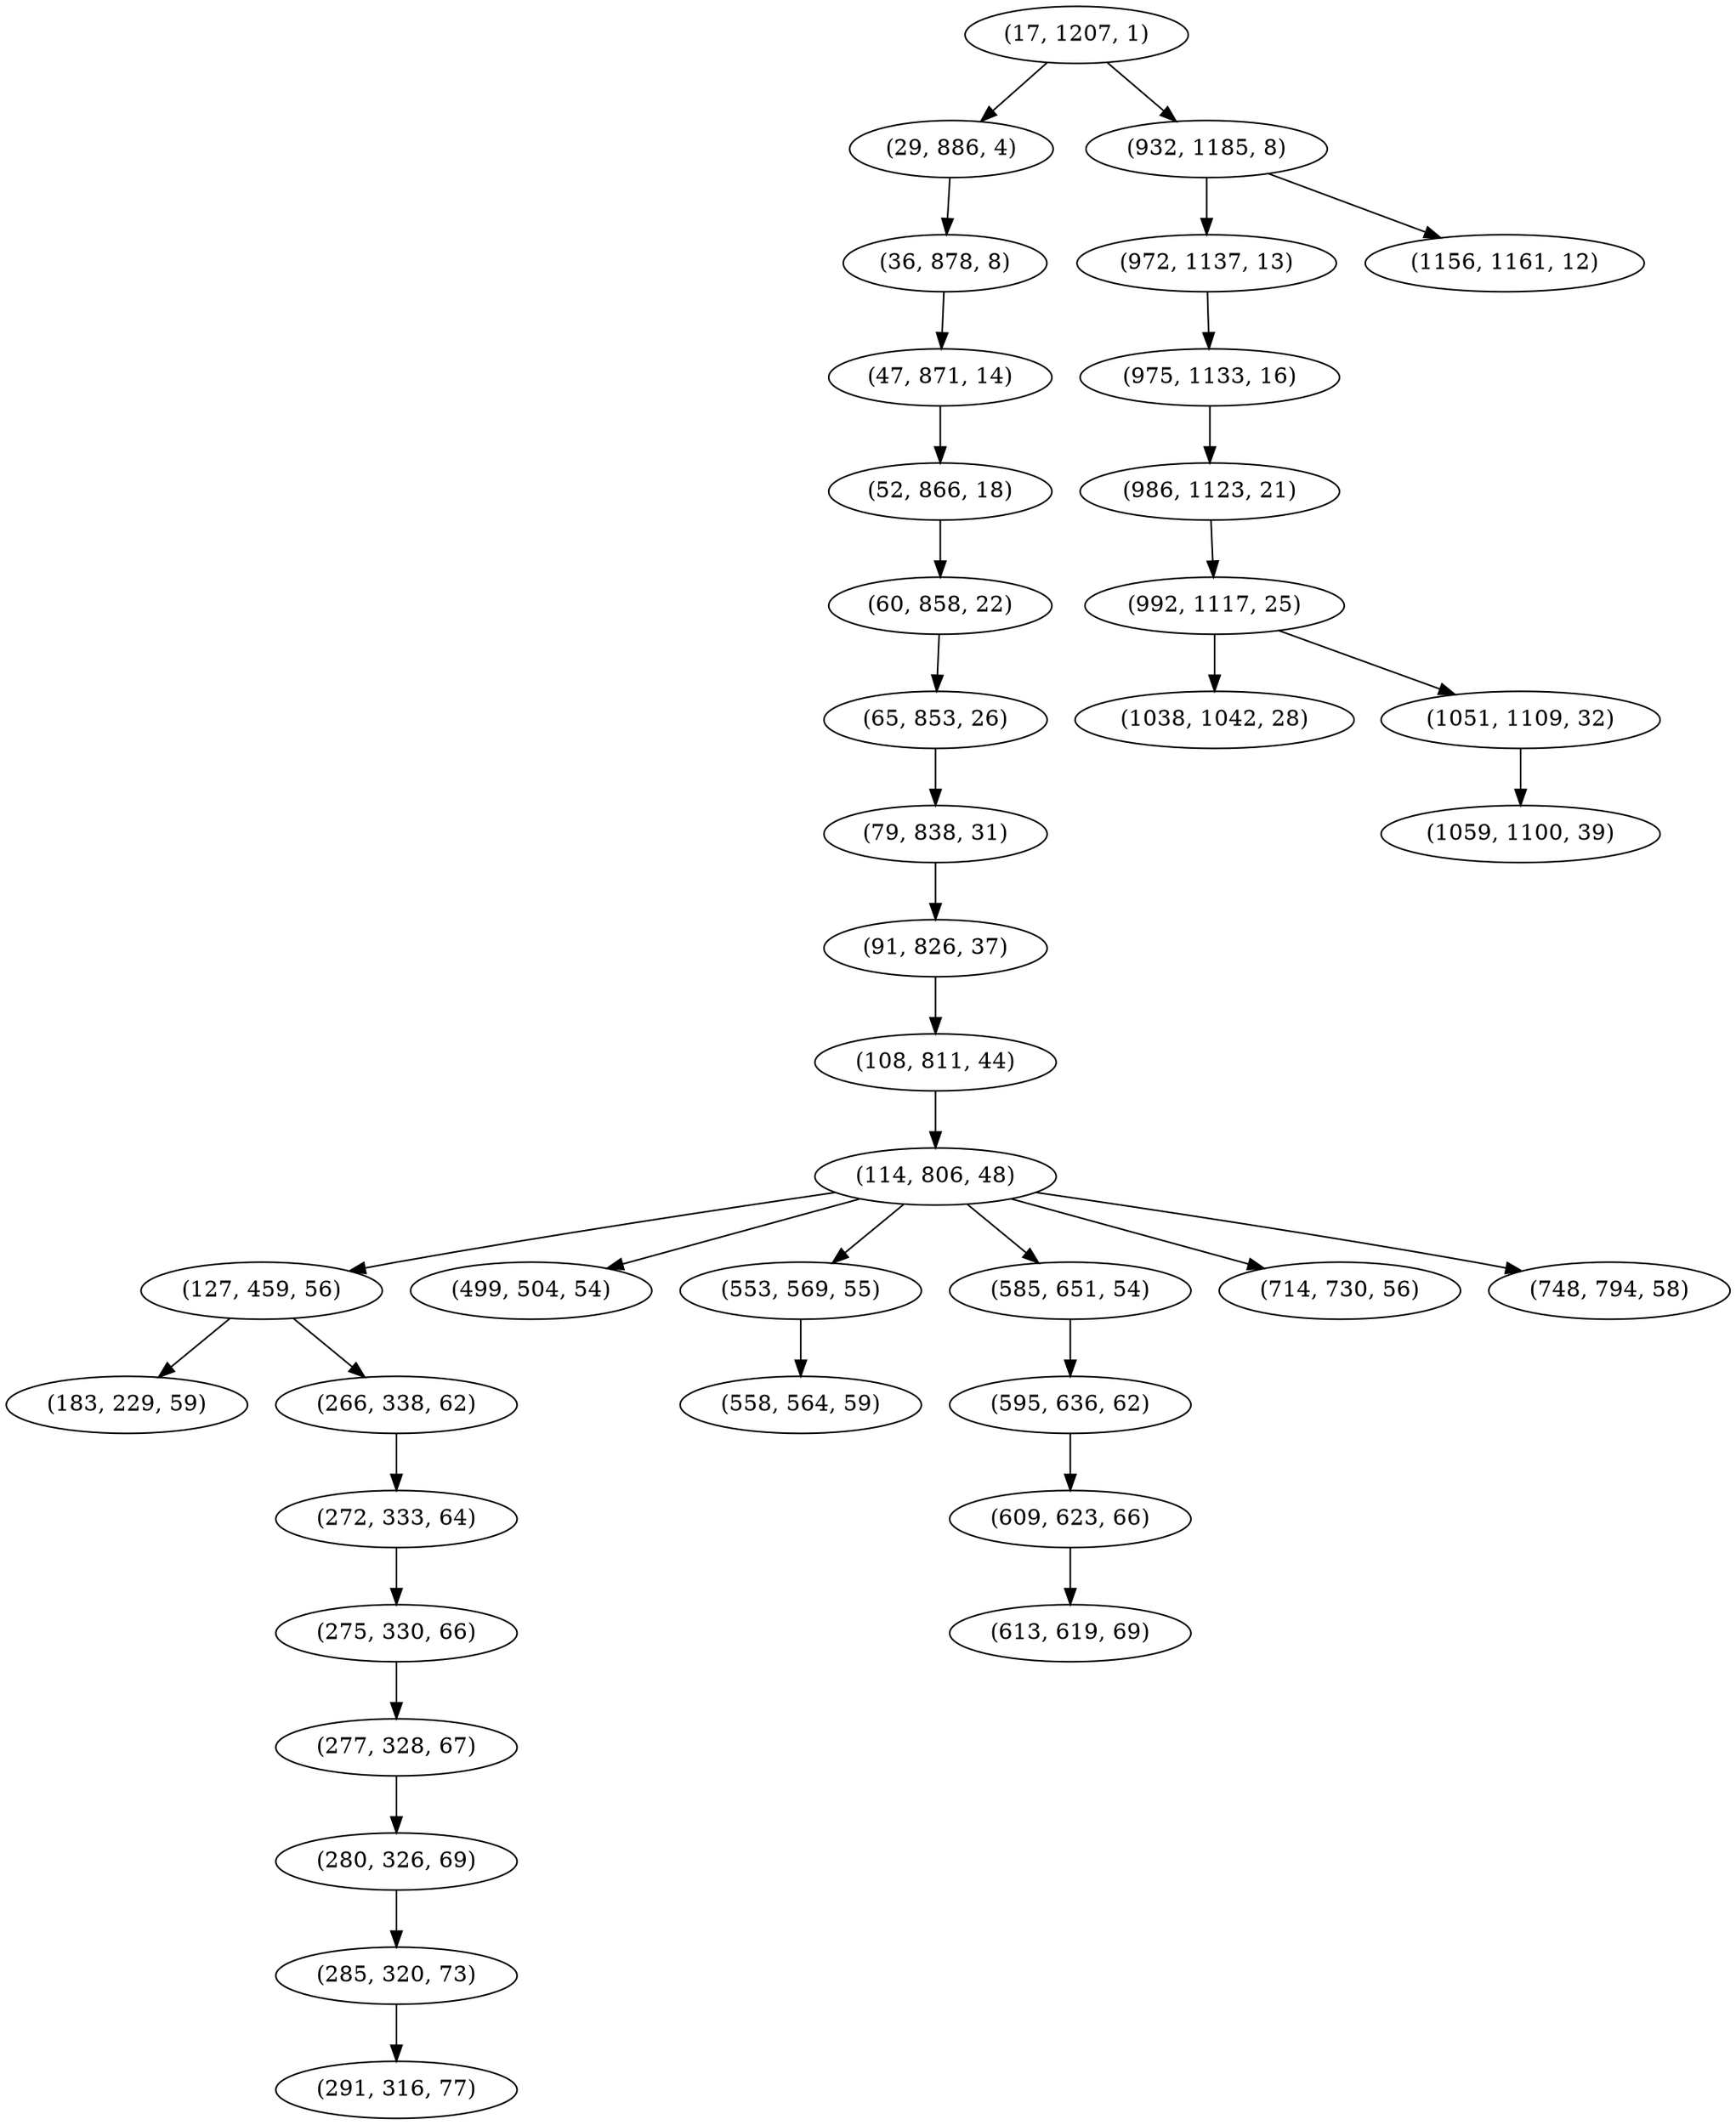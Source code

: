digraph tree {
    "(17, 1207, 1)";
    "(29, 886, 4)";
    "(36, 878, 8)";
    "(47, 871, 14)";
    "(52, 866, 18)";
    "(60, 858, 22)";
    "(65, 853, 26)";
    "(79, 838, 31)";
    "(91, 826, 37)";
    "(108, 811, 44)";
    "(114, 806, 48)";
    "(127, 459, 56)";
    "(183, 229, 59)";
    "(266, 338, 62)";
    "(272, 333, 64)";
    "(275, 330, 66)";
    "(277, 328, 67)";
    "(280, 326, 69)";
    "(285, 320, 73)";
    "(291, 316, 77)";
    "(499, 504, 54)";
    "(553, 569, 55)";
    "(558, 564, 59)";
    "(585, 651, 54)";
    "(595, 636, 62)";
    "(609, 623, 66)";
    "(613, 619, 69)";
    "(714, 730, 56)";
    "(748, 794, 58)";
    "(932, 1185, 8)";
    "(972, 1137, 13)";
    "(975, 1133, 16)";
    "(986, 1123, 21)";
    "(992, 1117, 25)";
    "(1038, 1042, 28)";
    "(1051, 1109, 32)";
    "(1059, 1100, 39)";
    "(1156, 1161, 12)";
    "(17, 1207, 1)" -> "(29, 886, 4)";
    "(17, 1207, 1)" -> "(932, 1185, 8)";
    "(29, 886, 4)" -> "(36, 878, 8)";
    "(36, 878, 8)" -> "(47, 871, 14)";
    "(47, 871, 14)" -> "(52, 866, 18)";
    "(52, 866, 18)" -> "(60, 858, 22)";
    "(60, 858, 22)" -> "(65, 853, 26)";
    "(65, 853, 26)" -> "(79, 838, 31)";
    "(79, 838, 31)" -> "(91, 826, 37)";
    "(91, 826, 37)" -> "(108, 811, 44)";
    "(108, 811, 44)" -> "(114, 806, 48)";
    "(114, 806, 48)" -> "(127, 459, 56)";
    "(114, 806, 48)" -> "(499, 504, 54)";
    "(114, 806, 48)" -> "(553, 569, 55)";
    "(114, 806, 48)" -> "(585, 651, 54)";
    "(114, 806, 48)" -> "(714, 730, 56)";
    "(114, 806, 48)" -> "(748, 794, 58)";
    "(127, 459, 56)" -> "(183, 229, 59)";
    "(127, 459, 56)" -> "(266, 338, 62)";
    "(266, 338, 62)" -> "(272, 333, 64)";
    "(272, 333, 64)" -> "(275, 330, 66)";
    "(275, 330, 66)" -> "(277, 328, 67)";
    "(277, 328, 67)" -> "(280, 326, 69)";
    "(280, 326, 69)" -> "(285, 320, 73)";
    "(285, 320, 73)" -> "(291, 316, 77)";
    "(553, 569, 55)" -> "(558, 564, 59)";
    "(585, 651, 54)" -> "(595, 636, 62)";
    "(595, 636, 62)" -> "(609, 623, 66)";
    "(609, 623, 66)" -> "(613, 619, 69)";
    "(932, 1185, 8)" -> "(972, 1137, 13)";
    "(932, 1185, 8)" -> "(1156, 1161, 12)";
    "(972, 1137, 13)" -> "(975, 1133, 16)";
    "(975, 1133, 16)" -> "(986, 1123, 21)";
    "(986, 1123, 21)" -> "(992, 1117, 25)";
    "(992, 1117, 25)" -> "(1038, 1042, 28)";
    "(992, 1117, 25)" -> "(1051, 1109, 32)";
    "(1051, 1109, 32)" -> "(1059, 1100, 39)";
}
